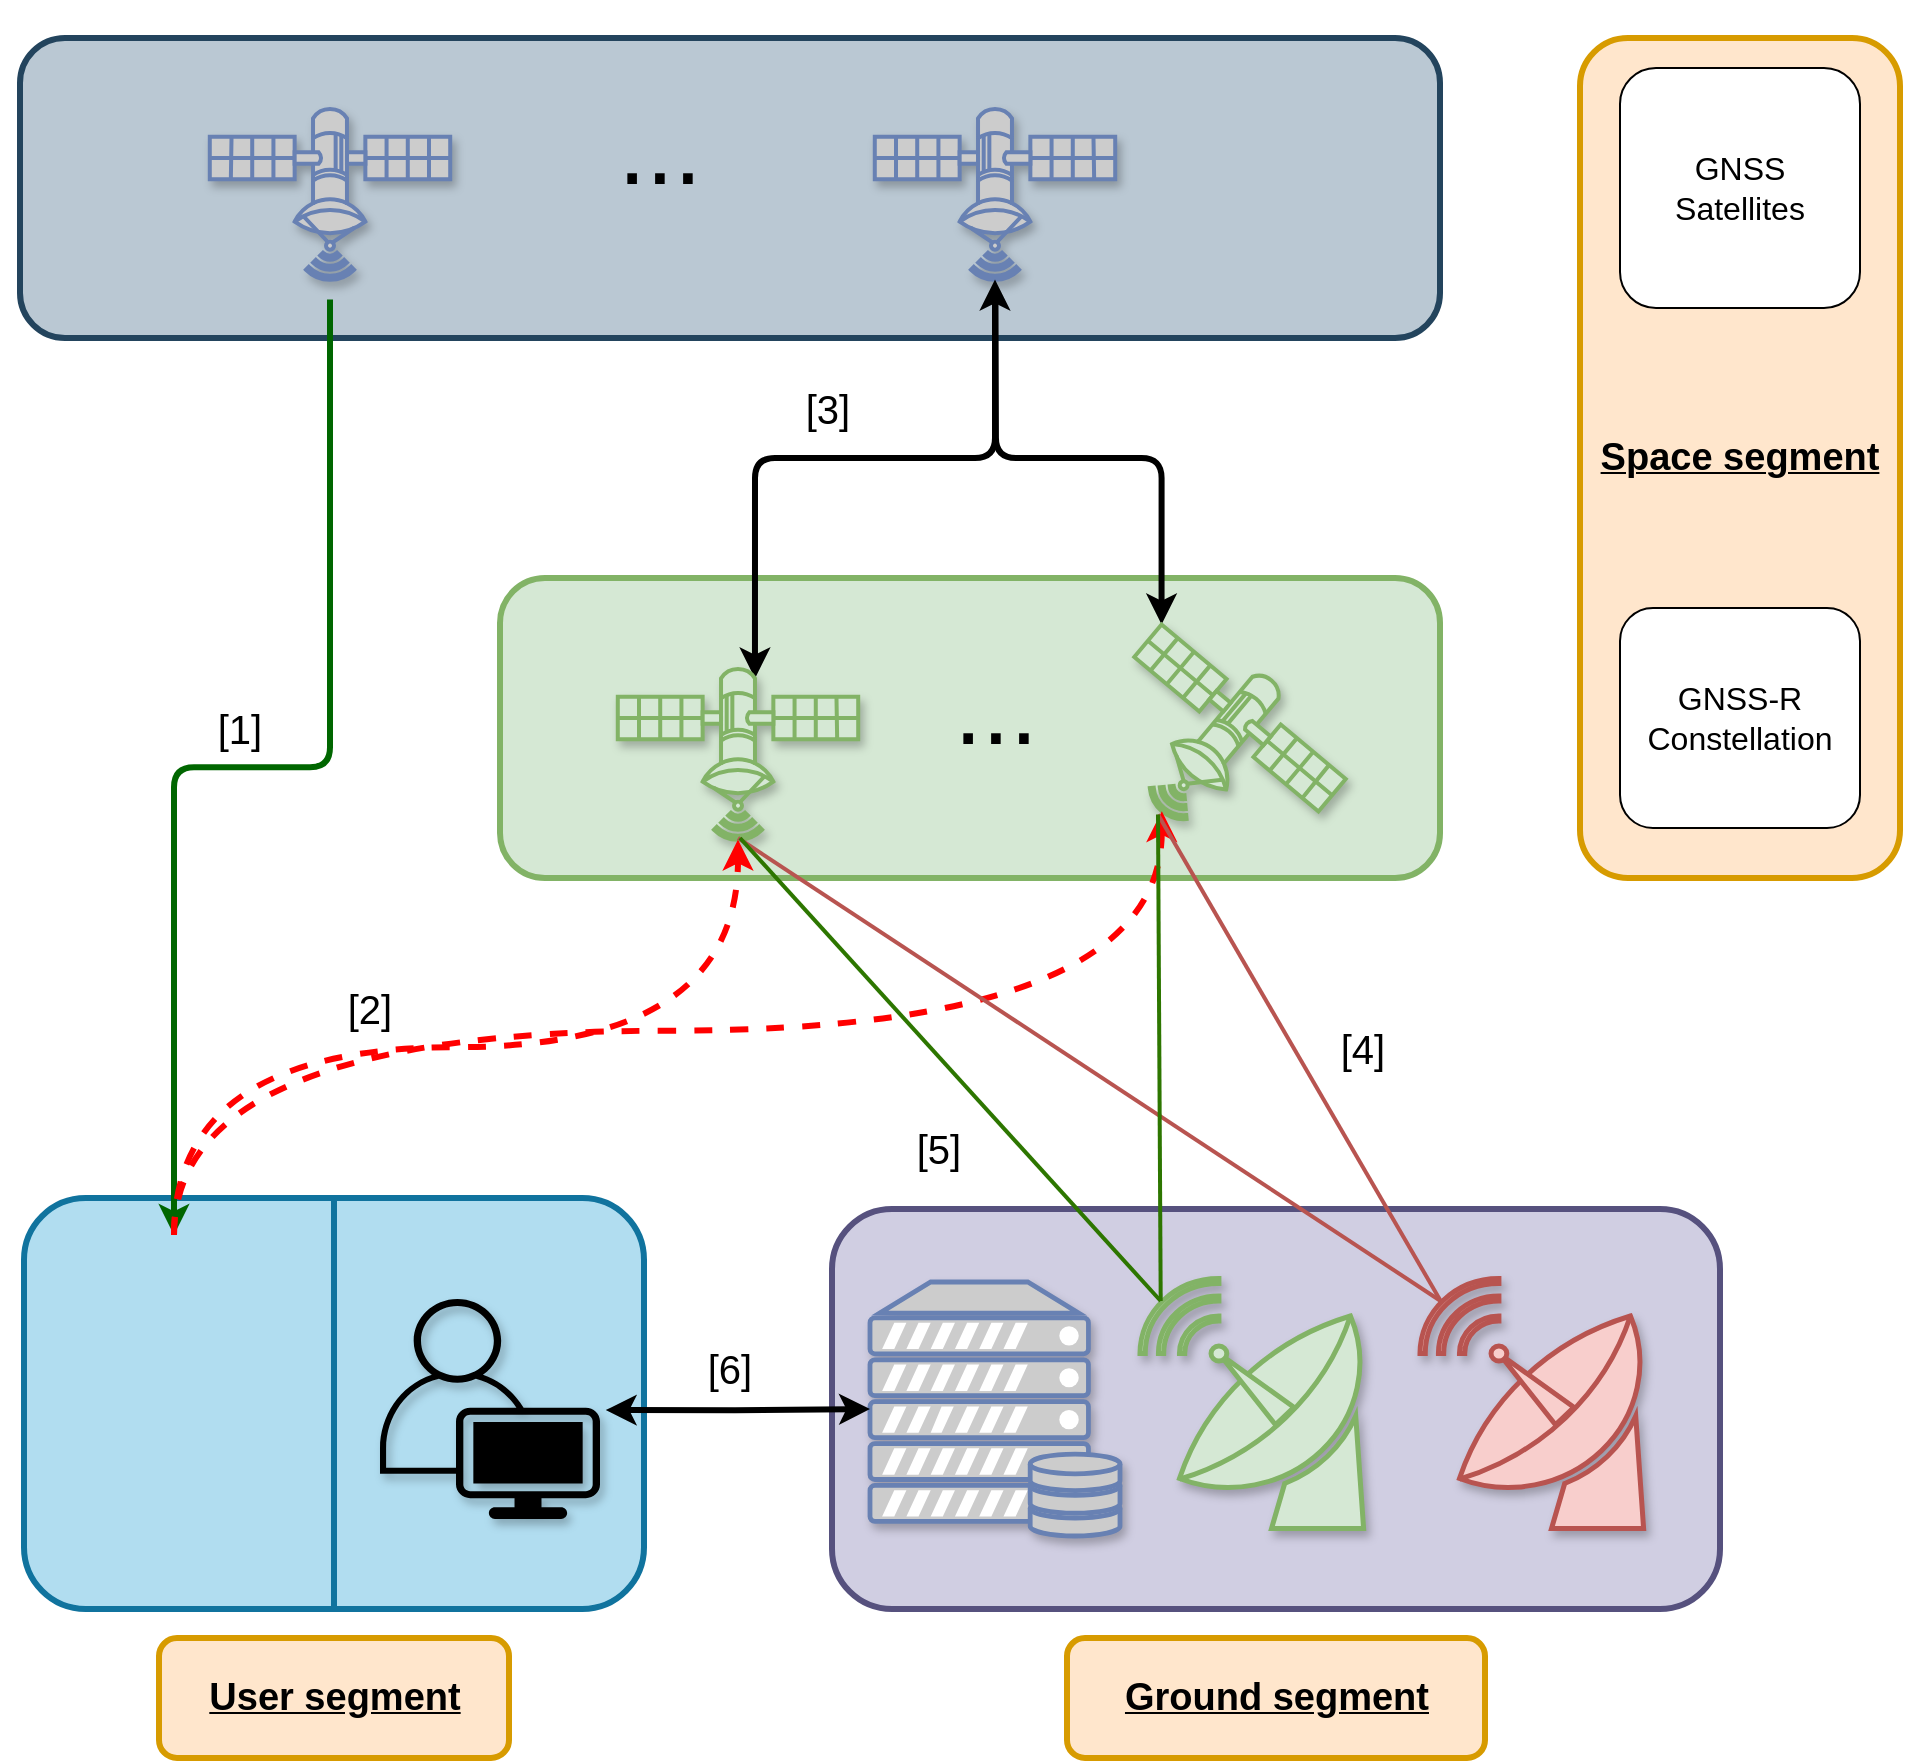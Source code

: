 <mxfile version="21.3.5" type="github">
  <diagram name="Página-1" id="dt_wzMB_MpYMas7HgOmG">
    <mxGraphModel dx="2074" dy="1110" grid="1" gridSize="10" guides="1" tooltips="1" connect="1" arrows="1" fold="1" page="1" pageScale="1" pageWidth="827" pageHeight="1169" math="0" shadow="0">
      <root>
        <mxCell id="0" />
        <mxCell id="1" parent="0" />
        <mxCell id="ap1h6tMwRlrXqY2yZWWm-24" value="" style="rounded=1;whiteSpace=wrap;html=1;fillColor=#d0cee2;strokeColor=#56517e;strokeWidth=3;" parent="1" vertex="1">
          <mxGeometry x="416" y="625.5" width="444" height="200" as="geometry" />
        </mxCell>
        <mxCell id="ap1h6tMwRlrXqY2yZWWm-18" value="&lt;b&gt;&lt;u&gt;&lt;font style=&quot;font-size: 19px;&quot;&gt;Space segment&lt;/font&gt;&lt;/u&gt;&lt;/b&gt;" style="rounded=1;whiteSpace=wrap;html=1;fillColor=#ffe6cc;strokeColor=#d79b00;strokeWidth=3;" parent="1" vertex="1">
          <mxGeometry x="790" y="40" width="160" height="420" as="geometry" />
        </mxCell>
        <mxCell id="ap1h6tMwRlrXqY2yZWWm-1" value="" style="rounded=1;whiteSpace=wrap;html=1;fillColor=#d5e8d4;strokeColor=#82b366;strokeWidth=3;" parent="1" vertex="1">
          <mxGeometry x="250" y="310" width="470" height="150" as="geometry" />
        </mxCell>
        <mxCell id="ap1h6tMwRlrXqY2yZWWm-3" value="" style="rounded=1;whiteSpace=wrap;html=1;fillColor=#bac8d3;strokeColor=#23445d;strokeWidth=3;" parent="1" vertex="1">
          <mxGeometry x="10" y="40" width="710" height="150" as="geometry" />
        </mxCell>
        <mxCell id="ap1h6tMwRlrXqY2yZWWm-4" value="" style="rounded=1;whiteSpace=wrap;html=1;fillColor=#b1ddf0;strokeColor=#10739e;strokeWidth=3;" parent="1" vertex="1">
          <mxGeometry x="12" y="620" width="310" height="205.5" as="geometry" />
        </mxCell>
        <mxCell id="ap1h6tMwRlrXqY2yZWWm-5" value="" style="fontColor=#0066CC;verticalAlign=top;verticalLabelPosition=bottom;labelPosition=center;align=center;html=1;outlineConnect=0;fillColor=#CCCCCC;strokeColor=#6881B3;gradientColor=none;gradientDirection=north;strokeWidth=2;shape=mxgraph.networks.satellite;rotation=-45;shadow=1;" parent="1" vertex="1">
          <mxGeometry x="447.5" y="50" width="100" height="100" as="geometry" />
        </mxCell>
        <mxCell id="kZGnujdcsOxxjqPQJTAh-9" style="edgeStyle=orthogonalEdgeStyle;rounded=1;orthogonalLoop=1;jettySize=auto;html=1;strokeWidth=3;fillColor=#d5e8d4;strokeColor=#006600;" edge="1" parent="1" source="ap1h6tMwRlrXqY2yZWWm-6" target="ap1h6tMwRlrXqY2yZWWm-12">
          <mxGeometry relative="1" as="geometry" />
        </mxCell>
        <mxCell id="ap1h6tMwRlrXqY2yZWWm-6" value="" style="fontColor=#0066CC;verticalAlign=top;verticalLabelPosition=bottom;labelPosition=center;align=center;html=1;outlineConnect=0;fillColor=#CCCCCC;strokeColor=#6881B3;gradientColor=none;gradientDirection=north;strokeWidth=2;shape=mxgraph.networks.satellite;flipH=1;rotation=45;shadow=1;" parent="1" vertex="1">
          <mxGeometry x="115" y="50" width="100" height="100" as="geometry" />
        </mxCell>
        <mxCell id="kZGnujdcsOxxjqPQJTAh-13" style="edgeStyle=orthogonalEdgeStyle;orthogonalLoop=1;jettySize=auto;html=1;exitX=0.7;exitY=0.42;exitDx=0;exitDy=0;exitPerimeter=0;entryX=0.07;entryY=0.93;entryDx=0;entryDy=0;entryPerimeter=0;strokeWidth=3;startArrow=classic;startFill=1;rounded=1;" edge="1" parent="1" source="ap1h6tMwRlrXqY2yZWWm-7" target="ap1h6tMwRlrXqY2yZWWm-5">
          <mxGeometry relative="1" as="geometry">
            <Array as="points">
              <mxPoint x="378" y="250" />
              <mxPoint x="498" y="250" />
            </Array>
          </mxGeometry>
        </mxCell>
        <mxCell id="ap1h6tMwRlrXqY2yZWWm-7" value="" style="verticalAlign=top;verticalLabelPosition=bottom;labelPosition=center;align=center;html=1;outlineConnect=0;fillColor=#d5e8d4;strokeColor=#82b366;gradientDirection=north;strokeWidth=2;shape=mxgraph.networks.satellite;rotation=-45;shadow=1;" parent="1" vertex="1">
          <mxGeometry x="319" y="330" width="100" height="100" as="geometry" />
        </mxCell>
        <mxCell id="kZGnujdcsOxxjqPQJTAh-14" style="edgeStyle=orthogonalEdgeStyle;orthogonalLoop=1;jettySize=auto;html=1;exitX=0.15;exitY=0;exitDx=0;exitDy=0;exitPerimeter=0;strokeWidth=3;endArrow=none;endFill=0;startArrow=classic;startFill=1;rounded=1;" edge="1" parent="1" source="ap1h6tMwRlrXqY2yZWWm-9" target="ap1h6tMwRlrXqY2yZWWm-5">
          <mxGeometry relative="1" as="geometry">
            <Array as="points">
              <mxPoint x="581" y="250" />
              <mxPoint x="498" y="250" />
            </Array>
          </mxGeometry>
        </mxCell>
        <mxCell id="ap1h6tMwRlrXqY2yZWWm-9" value="" style="verticalAlign=top;verticalLabelPosition=bottom;labelPosition=center;align=center;html=1;outlineConnect=0;fillColor=#d5e8d4;strokeColor=#82b366;gradientDirection=north;strokeWidth=2;shape=mxgraph.networks.satellite;rotation=-5;gradientColor=none;shadow=1;" parent="1" vertex="1">
          <mxGeometry x="570" y="330" width="100" height="100" as="geometry" />
        </mxCell>
        <mxCell id="kZGnujdcsOxxjqPQJTAh-10" style="edgeStyle=orthogonalEdgeStyle;orthogonalLoop=1;jettySize=auto;html=1;exitX=0.5;exitY=0;exitDx=0;exitDy=0;entryX=0.07;entryY=0.93;entryDx=0;entryDy=0;entryPerimeter=0;fillColor=#f8cecc;strokeColor=#FF0000;strokeWidth=3;curved=1;dashed=1;" edge="1" parent="1" source="ap1h6tMwRlrXqY2yZWWm-12" target="ap1h6tMwRlrXqY2yZWWm-7">
          <mxGeometry relative="1" as="geometry" />
        </mxCell>
        <mxCell id="kZGnujdcsOxxjqPQJTAh-12" style="edgeStyle=orthogonalEdgeStyle;orthogonalLoop=1;jettySize=auto;html=1;exitX=0.5;exitY=0;exitDx=0;exitDy=0;entryX=0.07;entryY=0.93;entryDx=0;entryDy=0;entryPerimeter=0;curved=1;strokeWidth=3;strokeColor=#FF0000;dashed=1;" edge="1" parent="1" source="ap1h6tMwRlrXqY2yZWWm-12" target="ap1h6tMwRlrXqY2yZWWm-9">
          <mxGeometry relative="1" as="geometry" />
        </mxCell>
        <mxCell id="ap1h6tMwRlrXqY2yZWWm-12" value="" style="shape=image;html=1;verticalAlign=top;verticalLabelPosition=bottom;labelBackgroundColor=#ffffff;imageAspect=0;aspect=fixed;image=https://cdn4.iconfinder.com/data/icons/public-transportation-11/128/Public_Transportation_EXPANDED-05-128.png;imageBackground=none;" parent="1" vertex="1">
          <mxGeometry y="638.5" width="174" height="174" as="geometry" />
        </mxCell>
        <mxCell id="ap1h6tMwRlrXqY2yZWWm-14" value="&lt;font style=&quot;font-size: 16px;&quot;&gt;GNSS &lt;br&gt;Satellites&lt;/font&gt;" style="rounded=1;whiteSpace=wrap;html=1;" parent="1" vertex="1">
          <mxGeometry x="810" y="55" width="120" height="120" as="geometry" />
        </mxCell>
        <mxCell id="ap1h6tMwRlrXqY2yZWWm-15" value="&lt;font style=&quot;font-size: 16px;&quot;&gt;GNSS-R Constellation&lt;/font&gt;" style="rounded=1;whiteSpace=wrap;html=1;" parent="1" vertex="1">
          <mxGeometry x="810" y="325" width="120" height="110" as="geometry" />
        </mxCell>
        <mxCell id="kZGnujdcsOxxjqPQJTAh-1" value="" style="verticalAlign=top;verticalLabelPosition=bottom;labelPosition=center;align=center;html=1;outlineConnect=0;fillColor=#d5e8d4;strokeColor=#82b366;gradientDirection=north;strokeWidth=2;shape=mxgraph.networks.satellite_dish;flipV=0;flipH=1;shadow=1;" vertex="1" parent="1">
          <mxGeometry x="570" y="660.25" width="115" height="125" as="geometry" />
        </mxCell>
        <mxCell id="kZGnujdcsOxxjqPQJTAh-2" value="" style="fontColor=#0066CC;verticalAlign=top;verticalLabelPosition=bottom;labelPosition=center;align=center;html=1;outlineConnect=0;fillColor=#CCCCCC;strokeColor=#6881B3;gradientColor=none;gradientDirection=north;strokeWidth=2;shape=mxgraph.networks.server_storage;shadow=1;" vertex="1" parent="1">
          <mxGeometry x="435" y="662" width="125" height="127" as="geometry" />
        </mxCell>
        <mxCell id="kZGnujdcsOxxjqPQJTAh-20" value="&lt;font style=&quot;font-size: 19px;&quot;&gt;&lt;u&gt;&lt;b&gt;User segment&lt;/b&gt;&lt;/u&gt;&lt;/font&gt;" style="rounded=1;whiteSpace=wrap;html=1;fillColor=#ffe6cc;strokeColor=#d79b00;strokeWidth=3;" vertex="1" parent="1">
          <mxGeometry x="79.5" y="840" width="175" height="60" as="geometry" />
        </mxCell>
        <mxCell id="kZGnujdcsOxxjqPQJTAh-21" value="&lt;font style=&quot;font-size: 19px;&quot;&gt;&lt;b&gt;&lt;u&gt;Ground segment&lt;/u&gt;&lt;/b&gt;&lt;/font&gt;" style="rounded=1;whiteSpace=wrap;html=1;fillColor=#ffe6cc;strokeColor=#d79b00;strokeWidth=3;" vertex="1" parent="1">
          <mxGeometry x="533.5" y="840" width="209" height="60" as="geometry" />
        </mxCell>
        <mxCell id="kZGnujdcsOxxjqPQJTAh-23" style="edgeStyle=orthogonalEdgeStyle;rounded=0;orthogonalLoop=1;jettySize=auto;html=1;exitX=1.026;exitY=0.505;exitDx=0;exitDy=0;exitPerimeter=0;strokeWidth=3;startArrow=classic;startFill=1;" edge="1" parent="1" source="kZGnujdcsOxxjqPQJTAh-22" target="kZGnujdcsOxxjqPQJTAh-2">
          <mxGeometry relative="1" as="geometry" />
        </mxCell>
        <mxCell id="kZGnujdcsOxxjqPQJTAh-22" value="" style="points=[[0.35,0,0],[0.98,0.51,0],[1,0.71,0],[0.67,1,0],[0,0.795,0],[0,0.65,0]];verticalLabelPosition=bottom;sketch=0;html=1;verticalAlign=top;aspect=fixed;align=center;pointerEvents=1;shape=mxgraph.cisco19.user;fillColor=#000000;strokeColor=#36393d;shadow=1;" vertex="1" parent="1">
          <mxGeometry x="190" y="670.5" width="110" height="110" as="geometry" />
        </mxCell>
        <mxCell id="kZGnujdcsOxxjqPQJTAh-24" value="&lt;font style=&quot;font-size: 50px;&quot;&gt;...&lt;/font&gt;" style="text;html=1;strokeColor=none;fillColor=none;align=center;verticalAlign=middle;whiteSpace=wrap;rounded=0;" vertex="1" parent="1">
          <mxGeometry x="467.5" y="360" width="60" height="30" as="geometry" />
        </mxCell>
        <mxCell id="kZGnujdcsOxxjqPQJTAh-25" value="&lt;font style=&quot;font-size: 50px;&quot;&gt;...&lt;/font&gt;" style="text;html=1;strokeColor=none;fillColor=none;align=center;verticalAlign=middle;whiteSpace=wrap;rounded=0;" vertex="1" parent="1">
          <mxGeometry x="300" y="80" width="60" height="30" as="geometry" />
        </mxCell>
        <mxCell id="kZGnujdcsOxxjqPQJTAh-26" style="edgeStyle=orthogonalEdgeStyle;rounded=0;orthogonalLoop=1;jettySize=auto;html=1;exitX=0.5;exitY=0;exitDx=0;exitDy=0;entryX=0.5;entryY=1;entryDx=0;entryDy=0;endArrow=none;endFill=0;strokeWidth=3;fillColor=#b1ddf0;strokeColor=#10739e;" edge="1" parent="1" source="ap1h6tMwRlrXqY2yZWWm-4" target="ap1h6tMwRlrXqY2yZWWm-4">
          <mxGeometry relative="1" as="geometry">
            <Array as="points">
              <mxPoint x="167" y="740" />
              <mxPoint x="167" y="740" />
            </Array>
          </mxGeometry>
        </mxCell>
        <mxCell id="kZGnujdcsOxxjqPQJTAh-27" value="&lt;font style=&quot;font-size: 20px;&quot;&gt;[1]&lt;/font&gt;" style="text;html=1;strokeColor=none;fillColor=none;align=center;verticalAlign=middle;whiteSpace=wrap;rounded=0;" vertex="1" parent="1">
          <mxGeometry x="90" y="370" width="60" height="30" as="geometry" />
        </mxCell>
        <mxCell id="kZGnujdcsOxxjqPQJTAh-28" value="&lt;font style=&quot;font-size: 20px;&quot;&gt;[2]&lt;/font&gt;" style="text;html=1;strokeColor=none;fillColor=none;align=center;verticalAlign=middle;whiteSpace=wrap;rounded=0;" vertex="1" parent="1">
          <mxGeometry x="155" y="510" width="60" height="30" as="geometry" />
        </mxCell>
        <mxCell id="kZGnujdcsOxxjqPQJTAh-29" value="&lt;font style=&quot;font-size: 20px;&quot;&gt;[3]&lt;/font&gt;" style="text;html=1;strokeColor=none;fillColor=none;align=center;verticalAlign=middle;whiteSpace=wrap;rounded=0;" vertex="1" parent="1">
          <mxGeometry x="384" y="210" width="60" height="30" as="geometry" />
        </mxCell>
        <mxCell id="kZGnujdcsOxxjqPQJTAh-30" value="&lt;font style=&quot;font-size: 20px;&quot;&gt;[4]&lt;/font&gt;" style="text;html=1;strokeColor=none;fillColor=none;align=center;verticalAlign=middle;whiteSpace=wrap;rounded=0;" vertex="1" parent="1">
          <mxGeometry x="660" y="530" width="42.5" height="30" as="geometry" />
        </mxCell>
        <mxCell id="kZGnujdcsOxxjqPQJTAh-31" value="&lt;font style=&quot;font-size: 20px;&quot;&gt;[6]&lt;/font&gt;" style="text;html=1;strokeColor=none;fillColor=none;align=center;verticalAlign=middle;whiteSpace=wrap;rounded=0;" vertex="1" parent="1">
          <mxGeometry x="335" y="690" width="60" height="30" as="geometry" />
        </mxCell>
        <mxCell id="kZGnujdcsOxxjqPQJTAh-32" value="" style="verticalAlign=top;verticalLabelPosition=bottom;labelPosition=center;align=center;html=1;outlineConnect=0;fillColor=#f8cecc;strokeColor=#b85450;gradientDirection=north;strokeWidth=2;shape=mxgraph.networks.satellite_dish;flipV=0;flipH=1;shadow=1;" vertex="1" parent="1">
          <mxGeometry x="710" y="660.25" width="115" height="125" as="geometry" />
        </mxCell>
        <mxCell id="kZGnujdcsOxxjqPQJTAh-40" value="" style="endArrow=none;html=1;rounded=0;entryX=0.91;entryY=0.09;entryDx=0;entryDy=0;entryPerimeter=0;fillColor=#f8cecc;strokeColor=#b85450;strokeWidth=2;" edge="1" parent="1" target="kZGnujdcsOxxjqPQJTAh-32">
          <mxGeometry width="50" height="50" relative="1" as="geometry">
            <mxPoint x="369" y="440" as="sourcePoint" />
            <mxPoint x="419" y="390" as="targetPoint" />
          </mxGeometry>
        </mxCell>
        <mxCell id="kZGnujdcsOxxjqPQJTAh-42" value="" style="endArrow=none;html=1;rounded=0;entryX=0.91;entryY=0.09;entryDx=0;entryDy=0;entryPerimeter=0;strokeWidth=2;fillColor=#f8cecc;strokeColor=#b85450;" edge="1" parent="1" target="kZGnujdcsOxxjqPQJTAh-32">
          <mxGeometry width="50" height="50" relative="1" as="geometry">
            <mxPoint x="579" y="428.25" as="sourcePoint" />
            <mxPoint x="930" y="660.25" as="targetPoint" />
          </mxGeometry>
        </mxCell>
        <mxCell id="kZGnujdcsOxxjqPQJTAh-43" value="" style="endArrow=none;html=1;rounded=0;entryX=0.91;entryY=0.09;entryDx=0;entryDy=0;entryPerimeter=0;strokeWidth=2;fillColor=#60a917;strokeColor=#2D7600;" edge="1" parent="1" target="kZGnujdcsOxxjqPQJTAh-1">
          <mxGeometry width="50" height="50" relative="1" as="geometry">
            <mxPoint x="370" y="440" as="sourcePoint" />
            <mxPoint x="631" y="720" as="targetPoint" />
          </mxGeometry>
        </mxCell>
        <mxCell id="kZGnujdcsOxxjqPQJTAh-44" value="" style="endArrow=none;html=1;rounded=0;entryX=0.91;entryY=0.09;entryDx=0;entryDy=0;entryPerimeter=0;strokeWidth=2;fillColor=#60a917;strokeColor=#2D7600;" edge="1" parent="1" target="kZGnujdcsOxxjqPQJTAh-1">
          <mxGeometry width="50" height="50" relative="1" as="geometry">
            <mxPoint x="579" y="428.25" as="sourcePoint" />
            <mxPoint x="930" y="660.25" as="targetPoint" />
          </mxGeometry>
        </mxCell>
        <mxCell id="kZGnujdcsOxxjqPQJTAh-45" value="&lt;font style=&quot;font-size: 20px;&quot;&gt;[5]&lt;/font&gt;" style="text;html=1;strokeColor=none;fillColor=none;align=center;verticalAlign=middle;whiteSpace=wrap;rounded=0;" vertex="1" parent="1">
          <mxGeometry x="447.5" y="580" width="42.5" height="30" as="geometry" />
        </mxCell>
      </root>
    </mxGraphModel>
  </diagram>
</mxfile>
